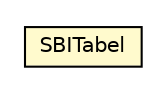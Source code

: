 #!/usr/local/bin/dot
#
# Class diagram 
# Generated by UMLGraph version R5_6-24-gf6e263 (http://www.umlgraph.org/)
#

digraph G {
	edge [fontname="Helvetica",fontsize=10,labelfontname="Helvetica",labelfontsize=10];
	node [fontname="Helvetica",fontsize=10,shape=plaintext];
	nodesep=0.25;
	ranksep=0.5;
	// nl.egem.stuf.sector.bg._0204.SBITabel
	c186743 [label=<<table title="nl.egem.stuf.sector.bg._0204.SBITabel" border="0" cellborder="1" cellspacing="0" cellpadding="2" port="p" bgcolor="lemonChiffon" href="./SBITabel.html">
		<tr><td><table border="0" cellspacing="0" cellpadding="1">
<tr><td align="center" balign="center"> SBITabel </td></tr>
		</table></td></tr>
		</table>>, URL="./SBITabel.html", fontname="Helvetica", fontcolor="black", fontsize=10.0];
}

